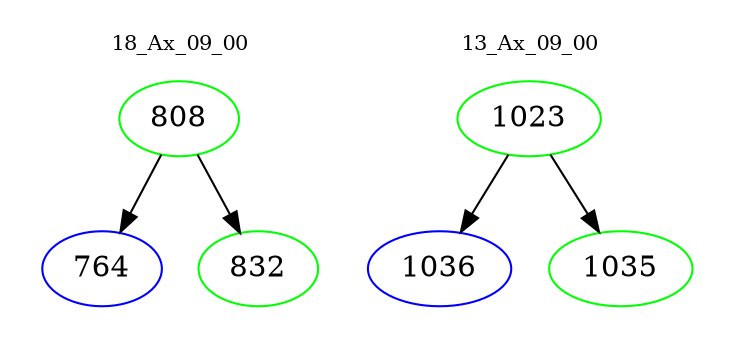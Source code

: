 digraph{
subgraph cluster_0 {
color = white
label = "18_Ax_09_00";
fontsize=10;
T0_808 [label="808", color="green"]
T0_808 -> T0_764 [color="black"]
T0_764 [label="764", color="blue"]
T0_808 -> T0_832 [color="black"]
T0_832 [label="832", color="green"]
}
subgraph cluster_1 {
color = white
label = "13_Ax_09_00";
fontsize=10;
T1_1023 [label="1023", color="green"]
T1_1023 -> T1_1036 [color="black"]
T1_1036 [label="1036", color="blue"]
T1_1023 -> T1_1035 [color="black"]
T1_1035 [label="1035", color="green"]
}
}
